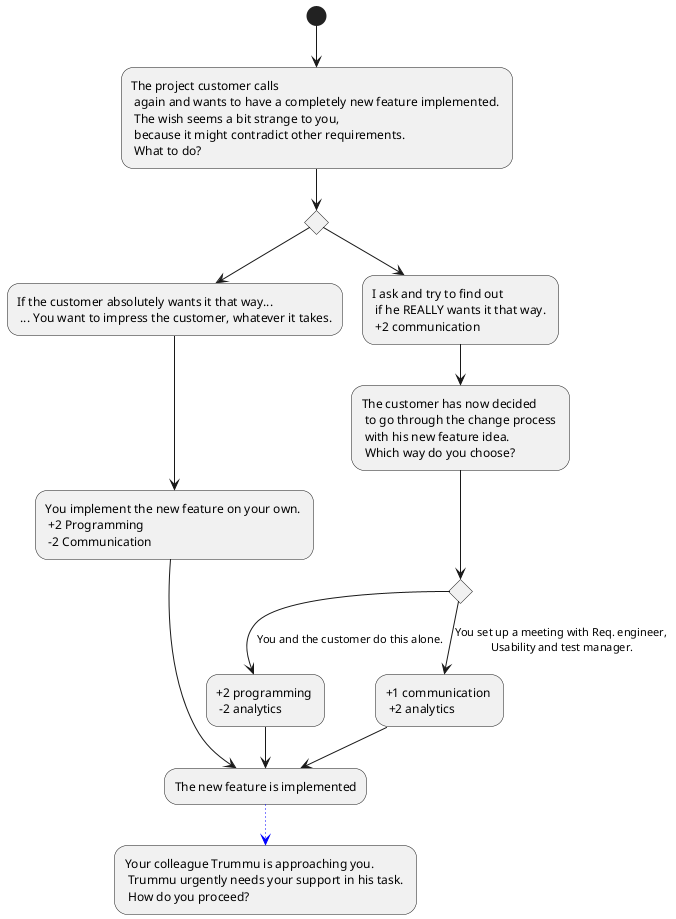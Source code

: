 @startuml
(*) --> "The project customer calls \n again and wants to have a completely new feature implemented. \n The wish seems a bit strange to you, \n because it might contradict other requirements.\n What to do?" as f 
'if "" then 
'--> [Du arbeitest einfach drauf los.] "f"
if " " then
--> "If the customer absolutely wants it that way... \n ... You want to impress the customer, whatever it takes."
--> "You implement the new feature on your own. \n +2 Programming \n -2 Communication" as c
else
--> "I ask and try to find out \n if he REALLY wants it that way. \n +2 communication"
endif
'Vorbedingung: Nur wenn zuvor gewählt wurde, mit dem Kunden nochmal darüber zu reden!
--> "The customer has now decided \n to go through the change process \n with his new feature idea. \n Which way do you choose?"
if " " then
--> [You and the customer do this alone.] "+2 programming \n -2 analytics" as a
else
--> [You set up a meeting with Req. engineer, \nUsability and test manager.] "+1 communication \n +2 analytics" as b
--> "The new feature is implemented" as fertig
endif
a --> fertig
c --> fertig
-[#blue,dotted]-> "Your colleague Trummu is approaching you.\n Trummu urgently needs your support in his task. \n How do you proceed?"
@enduml
